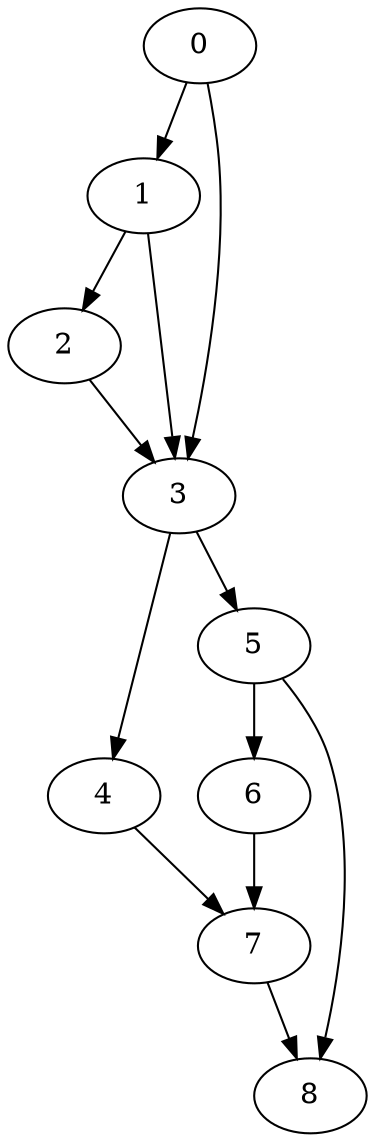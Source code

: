 digraph {
	0
	1
	2
	3
	4
	5
	6
	7
	8
	5 -> 8
	7 -> 8
	4 -> 7
	6 -> 7
	0 -> 1
	1 -> 2
	0 -> 3
	1 -> 3
	2 -> 3
	3 -> 4
	3 -> 5
	5 -> 6
}
